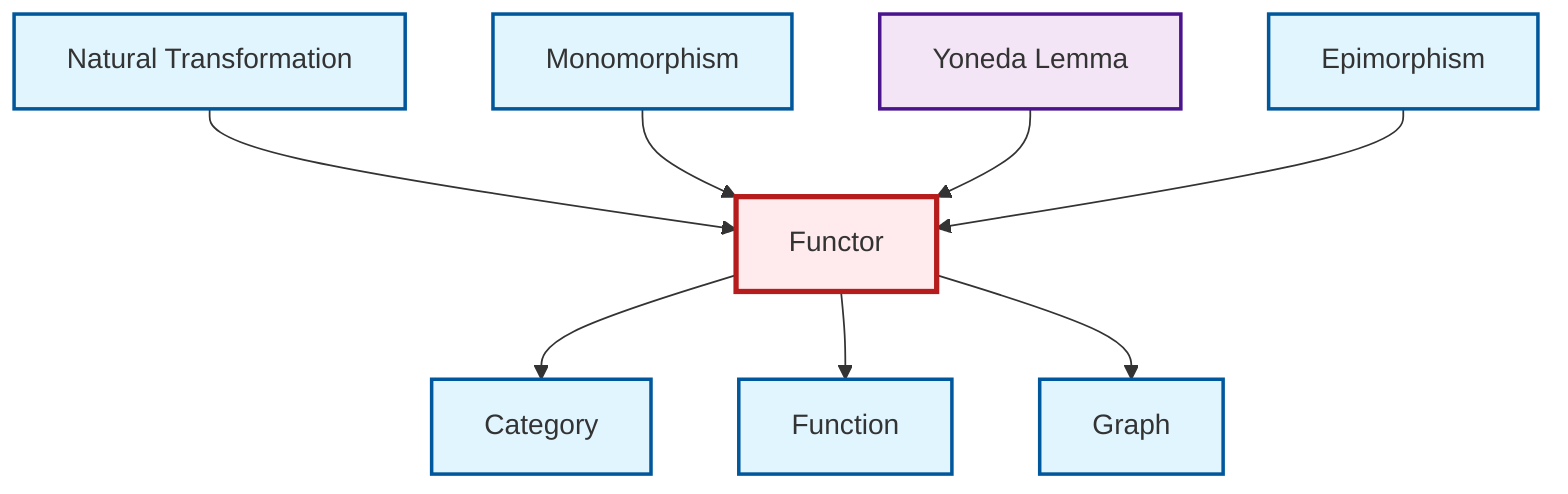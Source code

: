 graph TD
    classDef definition fill:#e1f5fe,stroke:#01579b,stroke-width:2px
    classDef theorem fill:#f3e5f5,stroke:#4a148c,stroke-width:2px
    classDef axiom fill:#fff3e0,stroke:#e65100,stroke-width:2px
    classDef example fill:#e8f5e9,stroke:#1b5e20,stroke-width:2px
    classDef current fill:#ffebee,stroke:#b71c1c,stroke-width:3px
    thm-yoneda["Yoneda Lemma"]:::theorem
    def-functor["Functor"]:::definition
    def-category["Category"]:::definition
    def-function["Function"]:::definition
    def-epimorphism["Epimorphism"]:::definition
    def-monomorphism["Monomorphism"]:::definition
    def-natural-transformation["Natural Transformation"]:::definition
    def-graph["Graph"]:::definition
    def-natural-transformation --> def-functor
    def-monomorphism --> def-functor
    thm-yoneda --> def-functor
    def-epimorphism --> def-functor
    def-functor --> def-category
    def-functor --> def-function
    def-functor --> def-graph
    class def-functor current